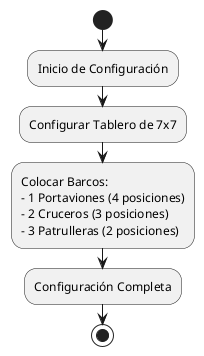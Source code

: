 @startuml
start
:Inicio de Configuración;
:Configurar Tablero de 7x7;
:Colocar Barcos:
- 1 Portaviones (4 posiciones)
- 2 Cruceros (3 posiciones)
- 3 Patrulleras (2 posiciones);
:Configuración Completa;
stop
@enduml